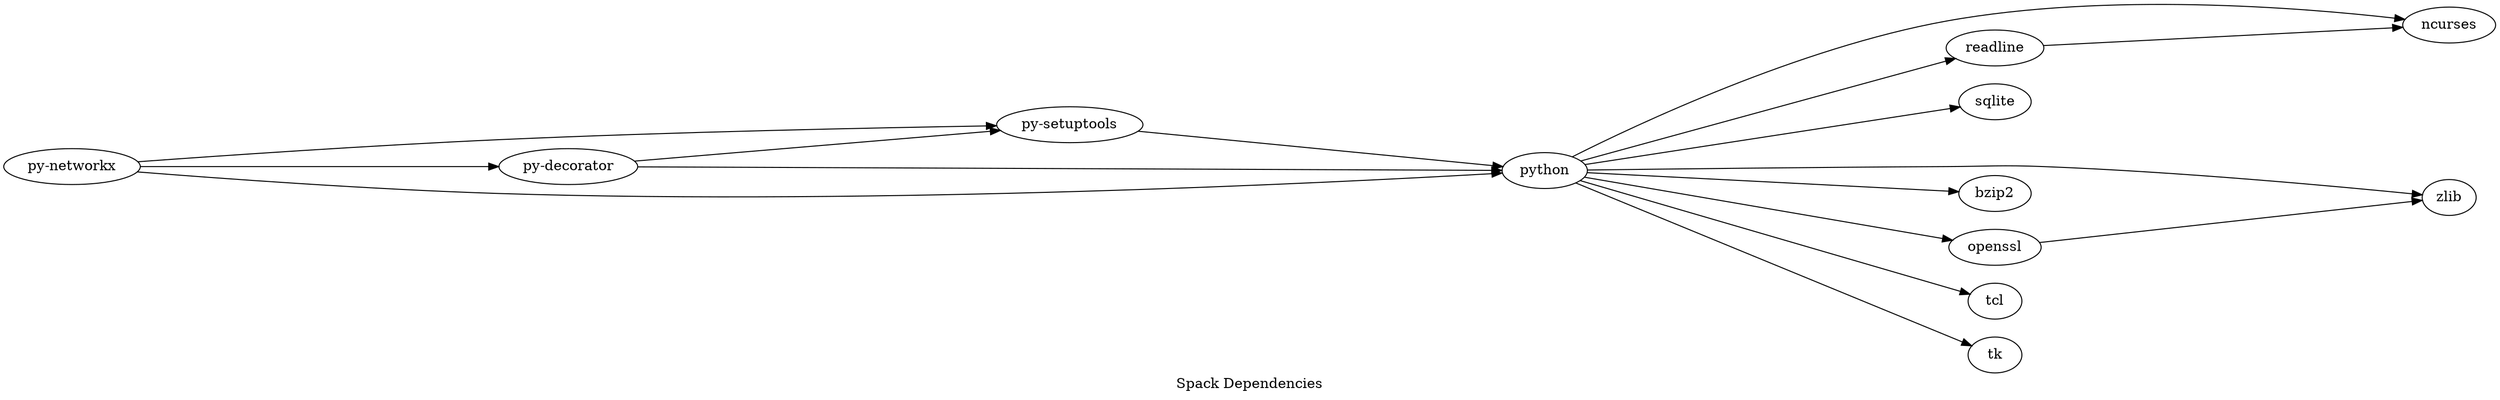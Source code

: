 digraph G {
  label = "Spack Dependencies"
  labelloc = "b"
  rankdir = "LR"
  ranksep = "5"

  "ncurses"                      [label="ncurses"]
  "py-setuptools"                [label="py-setuptools"]
  "py-decorator"                 [label="py-decorator"]
  "py-networkx"                  [label="py-networkx"]
  "openssl"                      [label="openssl"]
  "python"                       [label="python"]
  "sqlite"                       [label="sqlite"]
  "readline"                     [label="readline"]
  "bzip2"                        [label="bzip2"]
  "zlib"                         [label="zlib"]

  "py-setuptools" -> "python"
  "py-decorator" -> "python"
  "py-decorator" -> "py-setuptools"
  "py-networkx" -> "python"
  "py-networkx" -> "py-decorator"
  "py-networkx" -> "py-setuptools"
  "openssl" -> "zlib"
  "python" -> "bzip2"
  "python" -> "ncurses"
  "python" -> "zlib"
  "python" -> "openssl"
  "python" -> "sqlite"
  "python" -> "tcl"
  "python" -> "tk"
  "python" -> "readline"
  "readline" -> "ncurses"
}
